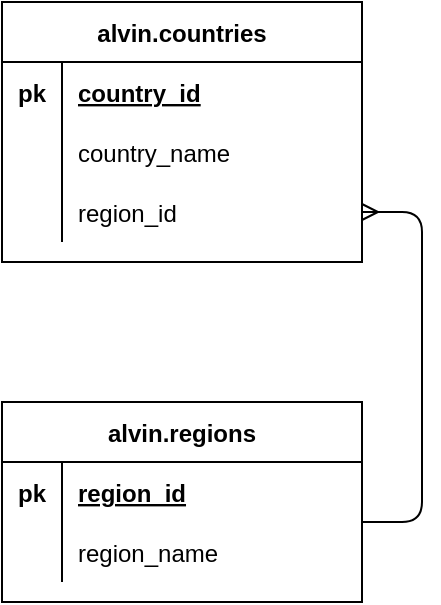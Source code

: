 <mxfile version="13.10.2" type="github">
  <diagram id="XdgdShEVCipSYHLfoWi3" name="Page-1">
    <mxGraphModel dx="1422" dy="794" grid="1" gridSize="10" guides="1" tooltips="1" connect="1" arrows="1" fold="1" page="1" pageScale="1" pageWidth="850" pageHeight="1100" math="0" shadow="0">
      <root>
        <mxCell id="0" />
        <mxCell id="1" parent="0" />
        <mxCell id="w8FoOpRMO-HGbwdtgxD_-1" value="alvin.regions" style="shape=table;startSize=30;container=1;collapsible=1;childLayout=tableLayout;fixedRows=1;rowLines=0;fontStyle=1;align=center;resizeLast=1;" vertex="1" parent="1">
          <mxGeometry x="530" y="500" width="180" height="100" as="geometry" />
        </mxCell>
        <mxCell id="w8FoOpRMO-HGbwdtgxD_-2" value="" style="shape=partialRectangle;collapsible=0;dropTarget=0;pointerEvents=0;fillColor=none;top=0;left=0;bottom=1;right=0;points=[[0,0.5],[1,0.5]];portConstraint=eastwest;strokeColor=none;" vertex="1" parent="w8FoOpRMO-HGbwdtgxD_-1">
          <mxGeometry y="30" width="180" height="30" as="geometry" />
        </mxCell>
        <mxCell id="w8FoOpRMO-HGbwdtgxD_-3" value="pk" style="shape=partialRectangle;connectable=0;fillColor=none;top=0;left=0;bottom=0;right=0;fontStyle=1;overflow=hidden;" vertex="1" parent="w8FoOpRMO-HGbwdtgxD_-2">
          <mxGeometry width="30" height="30" as="geometry" />
        </mxCell>
        <mxCell id="w8FoOpRMO-HGbwdtgxD_-4" value="region_id" style="shape=partialRectangle;connectable=0;fillColor=none;top=0;left=0;bottom=0;right=0;align=left;spacingLeft=6;fontStyle=5;overflow=hidden;" vertex="1" parent="w8FoOpRMO-HGbwdtgxD_-2">
          <mxGeometry x="30" width="150" height="30" as="geometry" />
        </mxCell>
        <mxCell id="w8FoOpRMO-HGbwdtgxD_-5" value="" style="shape=partialRectangle;collapsible=0;dropTarget=0;pointerEvents=0;fillColor=none;top=0;left=0;bottom=0;right=0;points=[[0,0.5],[1,0.5]];portConstraint=eastwest;" vertex="1" parent="w8FoOpRMO-HGbwdtgxD_-1">
          <mxGeometry y="60" width="180" height="30" as="geometry" />
        </mxCell>
        <mxCell id="w8FoOpRMO-HGbwdtgxD_-6" value="" style="shape=partialRectangle;connectable=0;fillColor=none;top=0;left=0;bottom=0;right=0;editable=1;overflow=hidden;" vertex="1" parent="w8FoOpRMO-HGbwdtgxD_-5">
          <mxGeometry width="30" height="30" as="geometry" />
        </mxCell>
        <mxCell id="w8FoOpRMO-HGbwdtgxD_-7" value="region_name" style="shape=partialRectangle;connectable=0;fillColor=none;top=0;left=0;bottom=0;right=0;align=left;spacingLeft=6;overflow=hidden;" vertex="1" parent="w8FoOpRMO-HGbwdtgxD_-5">
          <mxGeometry x="30" width="150" height="30" as="geometry" />
        </mxCell>
        <mxCell id="w8FoOpRMO-HGbwdtgxD_-14" value="alvin.countries" style="shape=table;startSize=30;container=1;collapsible=1;childLayout=tableLayout;fixedRows=1;rowLines=0;fontStyle=1;align=center;resizeLast=1;" vertex="1" parent="1">
          <mxGeometry x="530" y="300" width="180" height="130" as="geometry" />
        </mxCell>
        <mxCell id="w8FoOpRMO-HGbwdtgxD_-15" value="" style="shape=partialRectangle;collapsible=0;dropTarget=0;pointerEvents=0;fillColor=none;top=0;left=0;bottom=1;right=0;points=[[0,0.5],[1,0.5]];portConstraint=eastwest;strokeColor=none;" vertex="1" parent="w8FoOpRMO-HGbwdtgxD_-14">
          <mxGeometry y="30" width="180" height="30" as="geometry" />
        </mxCell>
        <mxCell id="w8FoOpRMO-HGbwdtgxD_-16" value="pk" style="shape=partialRectangle;connectable=0;fillColor=none;top=0;left=0;bottom=0;right=0;fontStyle=1;overflow=hidden;" vertex="1" parent="w8FoOpRMO-HGbwdtgxD_-15">
          <mxGeometry width="30" height="30" as="geometry" />
        </mxCell>
        <mxCell id="w8FoOpRMO-HGbwdtgxD_-17" value="country_id" style="shape=partialRectangle;connectable=0;fillColor=none;top=0;left=0;bottom=0;right=0;align=left;spacingLeft=6;fontStyle=5;overflow=hidden;" vertex="1" parent="w8FoOpRMO-HGbwdtgxD_-15">
          <mxGeometry x="30" width="150" height="30" as="geometry" />
        </mxCell>
        <mxCell id="w8FoOpRMO-HGbwdtgxD_-18" value="" style="shape=partialRectangle;collapsible=0;dropTarget=0;pointerEvents=0;fillColor=none;top=0;left=0;bottom=0;right=0;points=[[0,0.5],[1,0.5]];portConstraint=eastwest;" vertex="1" parent="w8FoOpRMO-HGbwdtgxD_-14">
          <mxGeometry y="60" width="180" height="30" as="geometry" />
        </mxCell>
        <mxCell id="w8FoOpRMO-HGbwdtgxD_-19" value="" style="shape=partialRectangle;connectable=0;fillColor=none;top=0;left=0;bottom=0;right=0;editable=1;overflow=hidden;" vertex="1" parent="w8FoOpRMO-HGbwdtgxD_-18">
          <mxGeometry width="30" height="30" as="geometry" />
        </mxCell>
        <mxCell id="w8FoOpRMO-HGbwdtgxD_-20" value="country_name" style="shape=partialRectangle;connectable=0;fillColor=none;top=0;left=0;bottom=0;right=0;align=left;spacingLeft=6;overflow=hidden;" vertex="1" parent="w8FoOpRMO-HGbwdtgxD_-18">
          <mxGeometry x="30" width="150" height="30" as="geometry" />
        </mxCell>
        <mxCell id="w8FoOpRMO-HGbwdtgxD_-21" value="" style="shape=partialRectangle;collapsible=0;dropTarget=0;pointerEvents=0;fillColor=none;top=0;left=0;bottom=0;right=0;points=[[0,0.5],[1,0.5]];portConstraint=eastwest;" vertex="1" parent="w8FoOpRMO-HGbwdtgxD_-14">
          <mxGeometry y="90" width="180" height="30" as="geometry" />
        </mxCell>
        <mxCell id="w8FoOpRMO-HGbwdtgxD_-22" value="" style="shape=partialRectangle;connectable=0;fillColor=none;top=0;left=0;bottom=0;right=0;editable=1;overflow=hidden;" vertex="1" parent="w8FoOpRMO-HGbwdtgxD_-21">
          <mxGeometry width="30" height="30" as="geometry" />
        </mxCell>
        <mxCell id="w8FoOpRMO-HGbwdtgxD_-23" value="region_id" style="shape=partialRectangle;connectable=0;fillColor=none;top=0;left=0;bottom=0;right=0;align=left;spacingLeft=6;overflow=hidden;" vertex="1" parent="w8FoOpRMO-HGbwdtgxD_-21">
          <mxGeometry x="30" width="150" height="30" as="geometry" />
        </mxCell>
        <mxCell id="w8FoOpRMO-HGbwdtgxD_-27" value="" style="edgeStyle=entityRelationEdgeStyle;fontSize=12;html=1;endArrow=ERmany;entryX=1;entryY=0.5;entryDx=0;entryDy=0;" edge="1" parent="1" target="w8FoOpRMO-HGbwdtgxD_-21">
          <mxGeometry width="100" height="100" relative="1" as="geometry">
            <mxPoint x="710" y="560" as="sourcePoint" />
            <mxPoint x="810" y="460" as="targetPoint" />
          </mxGeometry>
        </mxCell>
      </root>
    </mxGraphModel>
  </diagram>
</mxfile>
